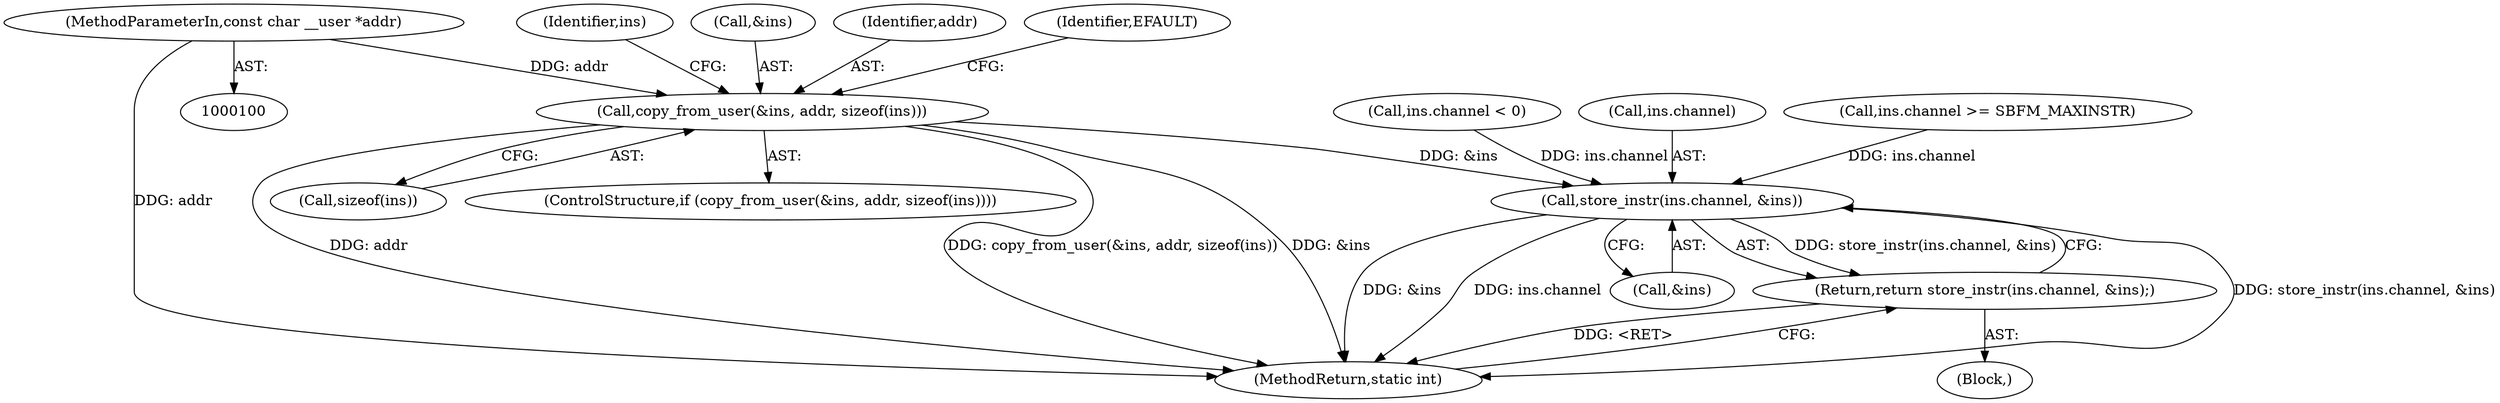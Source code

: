 digraph "0_linux_b769f49463711205d57286e64cf535ed4daf59e9_0@API" {
"1000118" [label="(Call,copy_from_user(&ins, addr, sizeof(ins)))"];
"1000103" [label="(MethodParameterIn,const char __user *addr)"];
"1000149" [label="(Call,store_instr(ins.channel, &ins))"];
"1000148" [label="(Return,return store_instr(ins.channel, &ins);)"];
"1000131" [label="(Identifier,ins)"];
"1000118" [label="(Call,copy_from_user(&ins, addr, sizeof(ins)))"];
"1000103" [label="(MethodParameterIn,const char __user *addr)"];
"1000149" [label="(Call,store_instr(ins.channel, &ins))"];
"1000129" [label="(Call,ins.channel < 0)"];
"1000148" [label="(Return,return store_instr(ins.channel, &ins);)"];
"1000150" [label="(Call,ins.channel)"];
"1000117" [label="(ControlStructure,if (copy_from_user(&ins, addr, sizeof(ins))))"];
"1000119" [label="(Call,&ins)"];
"1000155" [label="(MethodReturn,static int)"];
"1000121" [label="(Identifier,addr)"];
"1000134" [label="(Call,ins.channel >= SBFM_MAXINSTR)"];
"1000122" [label="(Call,sizeof(ins))"];
"1000106" [label="(Block,)"];
"1000126" [label="(Identifier,EFAULT)"];
"1000153" [label="(Call,&ins)"];
"1000118" -> "1000117"  [label="AST: "];
"1000118" -> "1000122"  [label="CFG: "];
"1000119" -> "1000118"  [label="AST: "];
"1000121" -> "1000118"  [label="AST: "];
"1000122" -> "1000118"  [label="AST: "];
"1000126" -> "1000118"  [label="CFG: "];
"1000131" -> "1000118"  [label="CFG: "];
"1000118" -> "1000155"  [label="DDG: copy_from_user(&ins, addr, sizeof(ins))"];
"1000118" -> "1000155"  [label="DDG: &ins"];
"1000118" -> "1000155"  [label="DDG: addr"];
"1000103" -> "1000118"  [label="DDG: addr"];
"1000118" -> "1000149"  [label="DDG: &ins"];
"1000103" -> "1000100"  [label="AST: "];
"1000103" -> "1000155"  [label="DDG: addr"];
"1000149" -> "1000148"  [label="AST: "];
"1000149" -> "1000153"  [label="CFG: "];
"1000150" -> "1000149"  [label="AST: "];
"1000153" -> "1000149"  [label="AST: "];
"1000148" -> "1000149"  [label="CFG: "];
"1000149" -> "1000155"  [label="DDG: store_instr(ins.channel, &ins)"];
"1000149" -> "1000155"  [label="DDG: &ins"];
"1000149" -> "1000155"  [label="DDG: ins.channel"];
"1000149" -> "1000148"  [label="DDG: store_instr(ins.channel, &ins)"];
"1000129" -> "1000149"  [label="DDG: ins.channel"];
"1000134" -> "1000149"  [label="DDG: ins.channel"];
"1000148" -> "1000106"  [label="AST: "];
"1000155" -> "1000148"  [label="CFG: "];
"1000148" -> "1000155"  [label="DDG: <RET>"];
}
